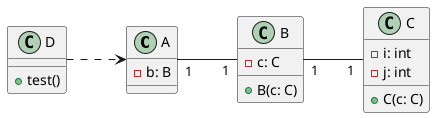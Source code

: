 @startuml
left to right direction
class A {
    - b: B
}

class B {
    - c: C
    + B(c: C)
}

class C {
    - i: int
    - j: int
    + C(c: C)
}

class D {
    + test()
}

A "1" -- "1" B
B "1" -- "1" C
D ..> A

@enduml